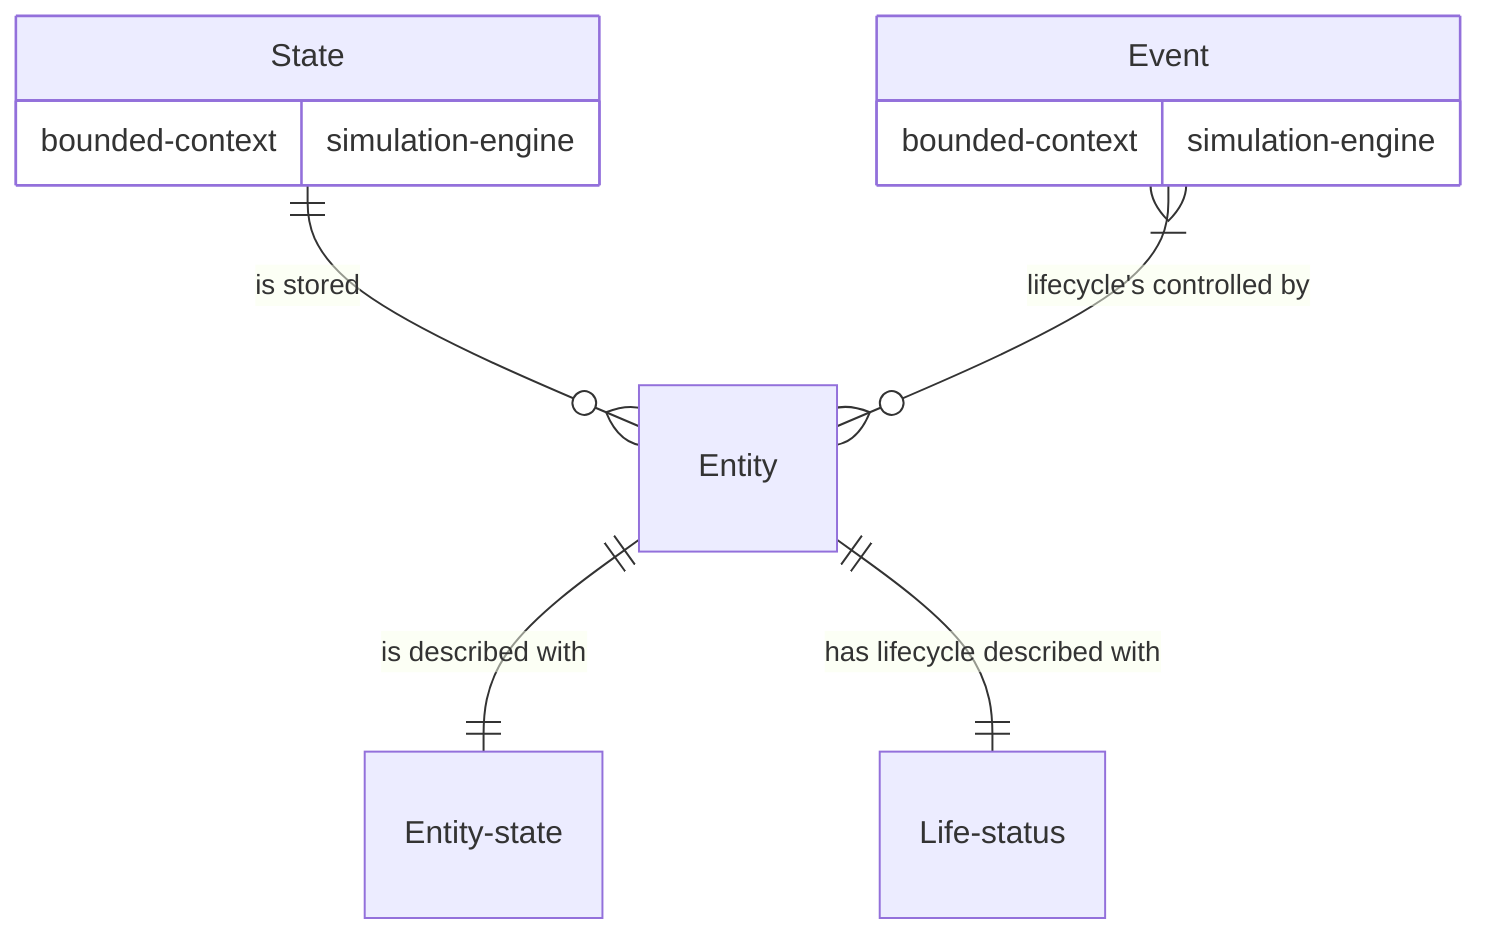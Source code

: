 erDiagram
State{
	bounded-context simulation-engine}
Event{
	bounded-context simulation-engine}
Entity
State ||--o{ Entity : "is stored"
Event |{--o{ Entity : "lifecycle's controlled by "
Entity ||--|| Entity-state : "is described with"
Entity ||--|| Life-status : "has lifecycle described with"